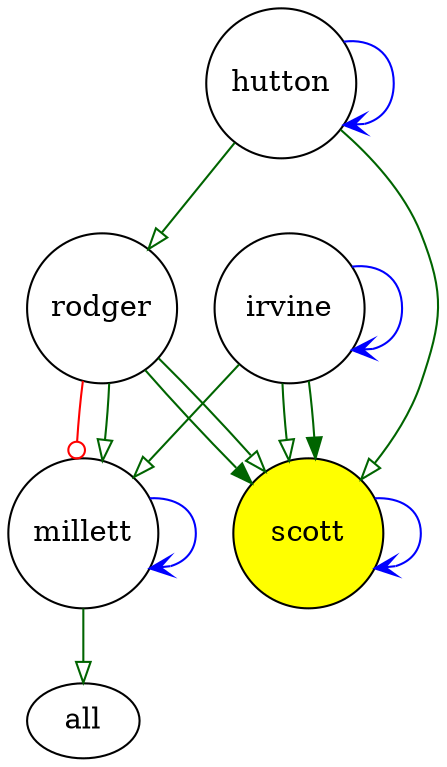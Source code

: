 digraph case23 { 
 K=0.6 
 "irvine" -> { "scott" } [color="darkgreen", arrowhead="onormal", penwidth=1, href="#6"]; 
 "irvine" -> { "millett" } [color="darkgreen", arrowhead="onormal", penwidth=1, href="#6"]; 
 "irvine" -> { "scott" } [color="darkgreen", arrowhead="normal", penwidth=1, href="#7"]; 
 "irvine" -> { "irvine" } [color="blue", arrowhead="vee", penwidth=1, href="#8"]; 
 "hutton" -> { "scott" } [color="darkgreen", arrowhead="onormal", penwidth=1, href="partagr_hutton_scott"];
 "hutton" -> { "rodger" } [color="darkgreen", arrowhead="onormal", penwidth=1, href="#23"]; 
 "hutton" -> { "hutton" } [color="blue", arrowhead="vee", penwidth=1, href="#26"]; 
 "millett" -> { all } [color="darkgreen", arrowhead="onormal", penwidth=1, href="#137"]; 
 "millett" -> { "millett" } [color="blue", arrowhead="vee", penwidth=1, href="#138"]; 
 "scott" -> { "scott" } [color="blue", arrowhead="vee", penwidth=1, href="#246"]; 
 "rodger" -> { "millett" } [color="red", arrowhead="odot", penwidth=1, href="partdisa_rodger_millett"];
 "rodger" -> { "scott" } [color="darkgreen", arrowhead="normal", penwidth=1, href="#252"]; 
 "rodger" -> { "millett" } [color="darkgreen", arrowhead="onormal", penwidth=1, href="partagr_rodger_millett"];
 "rodger" -> { "scott" } [color="darkgreen", arrowhead="onormal", penwidth=1, href="#260"]; 
 "irvine" [shape="circle", fixedsize="true", height=1, width=1, style="filled", fillcolor="white", href="#irvine"]; 
 "hutton" [shape="circle", fixedsize="true", height=1, width=1, style="filled", fillcolor="white", href="#hutton"]; 
 "millett" [shape="circle", fixedsize="true", height=1, width=1, style="filled", fillcolor="white", href="#millett"]; 
 "scott" [shape="circle", fixedsize="true", height=1, width=1, style="filled", fillcolor="yellow", href="#scott"]; 
 "rodger" [shape="circle", fixedsize="true", height=1, width=1, style="filled", fillcolor="white", href="#rodger"]; 

}